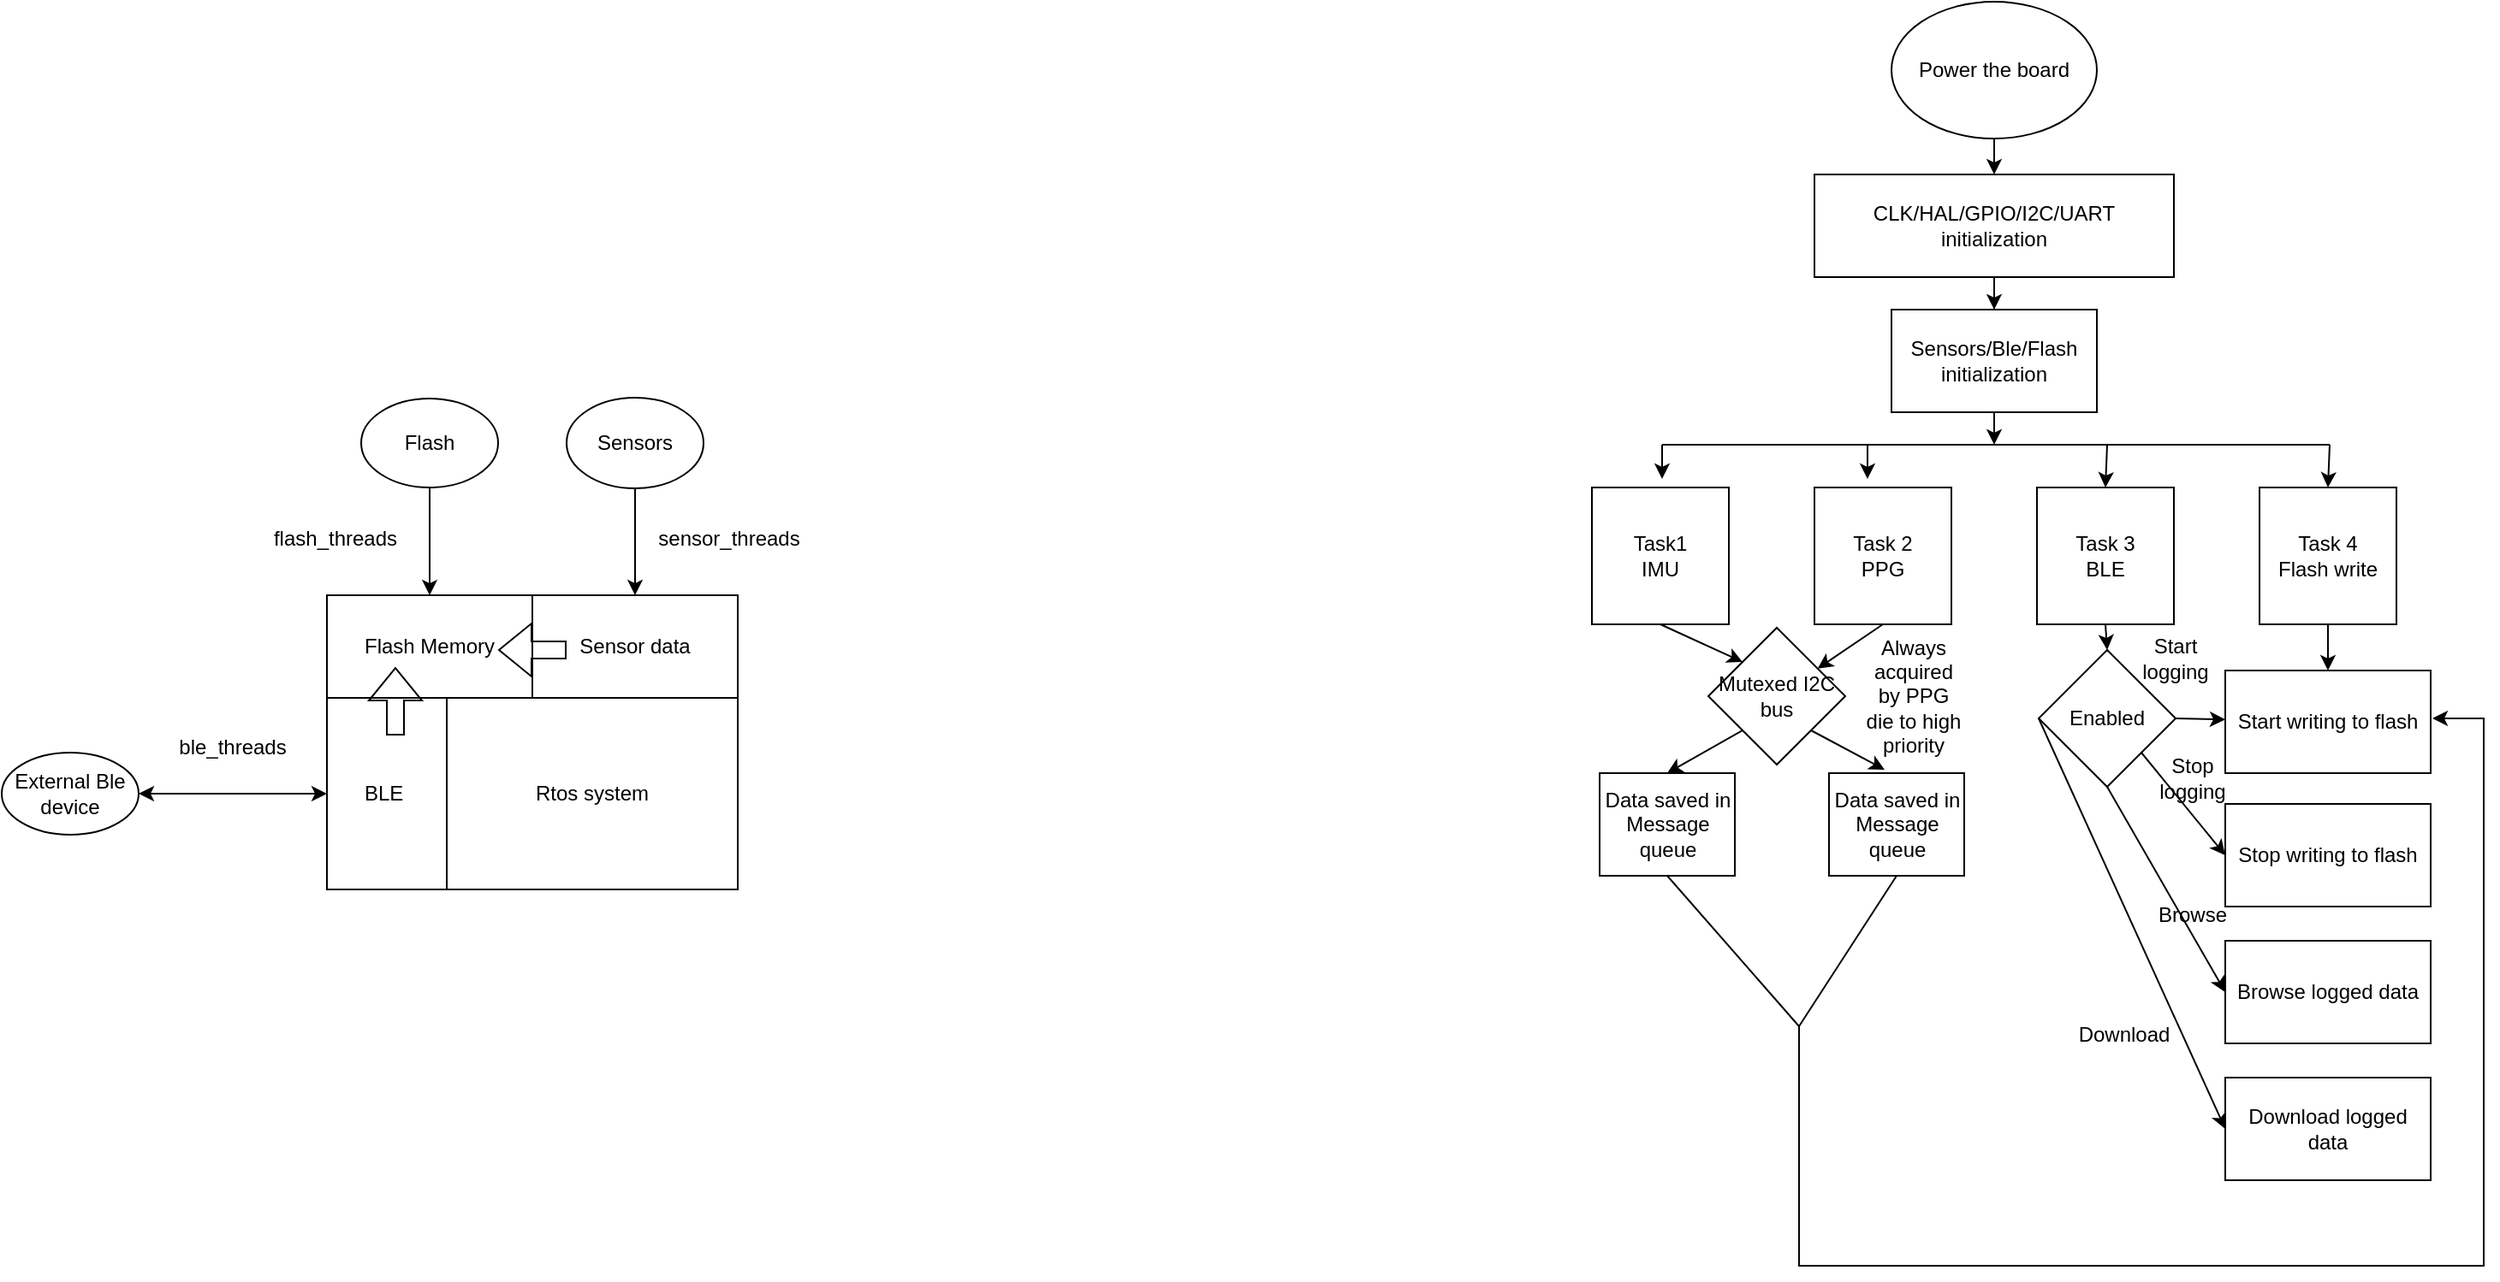 <mxfile version="26.2.12">
  <diagram name="Page-1" id="dNeWNkKy3FxJH5mIuXP9">
    <mxGraphModel dx="1490" dy="394" grid="1" gridSize="10" guides="1" tooltips="1" connect="1" arrows="1" fold="1" page="1" pageScale="1" pageWidth="827" pageHeight="1169" math="0" shadow="0">
      <root>
        <mxCell id="0" />
        <mxCell id="1" parent="0" />
        <mxCell id="t5qiDXFPmvRYO2-I3nqP-1" value="Task1&lt;div&gt;IMU&lt;/div&gt;" style="whiteSpace=wrap;html=1;aspect=fixed;" vertex="1" parent="1">
          <mxGeometry x="239" y="345" width="80" height="80" as="geometry" />
        </mxCell>
        <mxCell id="t5qiDXFPmvRYO2-I3nqP-2" value="Task 2&lt;div&gt;PPG&lt;/div&gt;" style="whiteSpace=wrap;html=1;aspect=fixed;" vertex="1" parent="1">
          <mxGeometry x="369" y="345" width="80" height="80" as="geometry" />
        </mxCell>
        <mxCell id="t5qiDXFPmvRYO2-I3nqP-3" value="Task 3&lt;div&gt;BLE&lt;/div&gt;" style="whiteSpace=wrap;html=1;aspect=fixed;" vertex="1" parent="1">
          <mxGeometry x="499" y="345" width="80" height="80" as="geometry" />
        </mxCell>
        <mxCell id="t5qiDXFPmvRYO2-I3nqP-4" value="Task 4&lt;div&gt;Flash write&lt;/div&gt;" style="whiteSpace=wrap;html=1;aspect=fixed;" vertex="1" parent="1">
          <mxGeometry x="629" y="345" width="80" height="80" as="geometry" />
        </mxCell>
        <mxCell id="t5qiDXFPmvRYO2-I3nqP-5" value="Power the board" style="ellipse;whiteSpace=wrap;html=1;" vertex="1" parent="1">
          <mxGeometry x="414" y="61" width="120" height="80" as="geometry" />
        </mxCell>
        <mxCell id="t5qiDXFPmvRYO2-I3nqP-9" value="" style="edgeStyle=orthogonalEdgeStyle;rounded=0;orthogonalLoop=1;jettySize=auto;html=1;" edge="1" parent="1" source="t5qiDXFPmvRYO2-I3nqP-6" target="t5qiDXFPmvRYO2-I3nqP-8">
          <mxGeometry relative="1" as="geometry" />
        </mxCell>
        <mxCell id="t5qiDXFPmvRYO2-I3nqP-6" value="CLK/HAL/GPIO/I2C/UART&lt;div&gt;initialization&lt;/div&gt;" style="rounded=0;whiteSpace=wrap;html=1;" vertex="1" parent="1">
          <mxGeometry x="369" y="162" width="210" height="60" as="geometry" />
        </mxCell>
        <mxCell id="t5qiDXFPmvRYO2-I3nqP-7" value="" style="endArrow=classic;html=1;rounded=0;exitX=0.5;exitY=1;exitDx=0;exitDy=0;entryX=0.5;entryY=0;entryDx=0;entryDy=0;" edge="1" parent="1" source="t5qiDXFPmvRYO2-I3nqP-5" target="t5qiDXFPmvRYO2-I3nqP-6">
          <mxGeometry width="50" height="50" relative="1" as="geometry">
            <mxPoint x="490" y="220" as="sourcePoint" />
            <mxPoint x="540" y="170" as="targetPoint" />
          </mxGeometry>
        </mxCell>
        <mxCell id="t5qiDXFPmvRYO2-I3nqP-8" value="Sensors/Ble/Flash&lt;div&gt;initialization&lt;/div&gt;" style="whiteSpace=wrap;html=1;rounded=0;" vertex="1" parent="1">
          <mxGeometry x="414" y="241" width="120" height="60" as="geometry" />
        </mxCell>
        <mxCell id="t5qiDXFPmvRYO2-I3nqP-10" value="" style="endArrow=none;html=1;rounded=0;" edge="1" parent="1">
          <mxGeometry width="50" height="50" relative="1" as="geometry">
            <mxPoint x="280" y="320" as="sourcePoint" />
            <mxPoint x="670" y="320" as="targetPoint" />
          </mxGeometry>
        </mxCell>
        <mxCell id="t5qiDXFPmvRYO2-I3nqP-11" value="" style="endArrow=classic;html=1;rounded=0;" edge="1" parent="1">
          <mxGeometry width="50" height="50" relative="1" as="geometry">
            <mxPoint x="280" y="320" as="sourcePoint" />
            <mxPoint x="280" y="340" as="targetPoint" />
          </mxGeometry>
        </mxCell>
        <mxCell id="t5qiDXFPmvRYO2-I3nqP-12" value="" style="endArrow=classic;html=1;rounded=0;" edge="1" parent="1">
          <mxGeometry width="50" height="50" relative="1" as="geometry">
            <mxPoint x="400" y="320" as="sourcePoint" />
            <mxPoint x="400" y="340" as="targetPoint" />
          </mxGeometry>
        </mxCell>
        <mxCell id="t5qiDXFPmvRYO2-I3nqP-13" value="" style="endArrow=classic;html=1;rounded=0;entryX=0.5;entryY=0;entryDx=0;entryDy=0;" edge="1" parent="1" target="t5qiDXFPmvRYO2-I3nqP-3">
          <mxGeometry width="50" height="50" relative="1" as="geometry">
            <mxPoint x="540" y="320" as="sourcePoint" />
            <mxPoint x="560" y="390" as="targetPoint" />
          </mxGeometry>
        </mxCell>
        <mxCell id="t5qiDXFPmvRYO2-I3nqP-14" value="" style="endArrow=classic;html=1;rounded=0;entryX=0.5;entryY=0;entryDx=0;entryDy=0;" edge="1" parent="1" target="t5qiDXFPmvRYO2-I3nqP-4">
          <mxGeometry width="50" height="50" relative="1" as="geometry">
            <mxPoint x="670" y="320" as="sourcePoint" />
            <mxPoint x="570" y="400" as="targetPoint" />
          </mxGeometry>
        </mxCell>
        <mxCell id="t5qiDXFPmvRYO2-I3nqP-15" value="" style="endArrow=classic;html=1;rounded=0;exitX=0.5;exitY=1;exitDx=0;exitDy=0;" edge="1" parent="1" source="t5qiDXFPmvRYO2-I3nqP-8">
          <mxGeometry width="50" height="50" relative="1" as="geometry">
            <mxPoint x="530" y="460" as="sourcePoint" />
            <mxPoint x="474" y="320" as="targetPoint" />
          </mxGeometry>
        </mxCell>
        <mxCell id="t5qiDXFPmvRYO2-I3nqP-16" value="Mutexed I2C bus" style="rhombus;whiteSpace=wrap;html=1;" vertex="1" parent="1">
          <mxGeometry x="307" y="427" width="80" height="80" as="geometry" />
        </mxCell>
        <mxCell id="t5qiDXFPmvRYO2-I3nqP-17" value="" style="endArrow=classic;html=1;rounded=0;exitX=0.5;exitY=1;exitDx=0;exitDy=0;" edge="1" parent="1" source="t5qiDXFPmvRYO2-I3nqP-2" target="t5qiDXFPmvRYO2-I3nqP-16">
          <mxGeometry width="50" height="50" relative="1" as="geometry">
            <mxPoint x="540" y="470" as="sourcePoint" />
            <mxPoint x="590" y="420" as="targetPoint" />
          </mxGeometry>
        </mxCell>
        <mxCell id="t5qiDXFPmvRYO2-I3nqP-18" value="" style="endArrow=classic;html=1;rounded=0;exitX=0.5;exitY=1;exitDx=0;exitDy=0;entryX=0;entryY=0;entryDx=0;entryDy=0;" edge="1" parent="1" source="t5qiDXFPmvRYO2-I3nqP-1" target="t5qiDXFPmvRYO2-I3nqP-16">
          <mxGeometry width="50" height="50" relative="1" as="geometry">
            <mxPoint x="550" y="480" as="sourcePoint" />
            <mxPoint x="600" y="430" as="targetPoint" />
          </mxGeometry>
        </mxCell>
        <mxCell id="t5qiDXFPmvRYO2-I3nqP-19" value="Data saved in Message queue" style="rounded=0;whiteSpace=wrap;html=1;" vertex="1" parent="1">
          <mxGeometry x="243.5" y="512" width="79" height="60" as="geometry" />
        </mxCell>
        <mxCell id="t5qiDXFPmvRYO2-I3nqP-20" value="Data saved in Message queue" style="rounded=0;whiteSpace=wrap;html=1;" vertex="1" parent="1">
          <mxGeometry x="377.5" y="512" width="79" height="60" as="geometry" />
        </mxCell>
        <mxCell id="t5qiDXFPmvRYO2-I3nqP-21" value="" style="endArrow=classic;html=1;rounded=0;exitX=1;exitY=1;exitDx=0;exitDy=0;" edge="1" parent="1" source="t5qiDXFPmvRYO2-I3nqP-16">
          <mxGeometry width="50" height="50" relative="1" as="geometry">
            <mxPoint x="450" y="540" as="sourcePoint" />
            <mxPoint x="410" y="510" as="targetPoint" />
          </mxGeometry>
        </mxCell>
        <mxCell id="t5qiDXFPmvRYO2-I3nqP-23" value="" style="endArrow=classic;html=1;rounded=0;exitX=0;exitY=1;exitDx=0;exitDy=0;entryX=0.5;entryY=0;entryDx=0;entryDy=0;" edge="1" parent="1" source="t5qiDXFPmvRYO2-I3nqP-16" target="t5qiDXFPmvRYO2-I3nqP-19">
          <mxGeometry width="50" height="50" relative="1" as="geometry">
            <mxPoint x="377" y="497" as="sourcePoint" />
            <mxPoint x="420" y="520" as="targetPoint" />
          </mxGeometry>
        </mxCell>
        <mxCell id="t5qiDXFPmvRYO2-I3nqP-24" value="Always acquired by PPG die to high priority" style="text;html=1;align=center;verticalAlign=middle;whiteSpace=wrap;rounded=0;" vertex="1" parent="1">
          <mxGeometry x="396.5" y="452" width="60" height="30" as="geometry" />
        </mxCell>
        <mxCell id="t5qiDXFPmvRYO2-I3nqP-25" value="Enabled" style="rhombus;whiteSpace=wrap;html=1;" vertex="1" parent="1">
          <mxGeometry x="500" y="440" width="80" height="80" as="geometry" />
        </mxCell>
        <mxCell id="t5qiDXFPmvRYO2-I3nqP-26" value="" style="endArrow=classic;html=1;rounded=0;exitX=1;exitY=0.5;exitDx=0;exitDy=0;" edge="1" parent="1" source="t5qiDXFPmvRYO2-I3nqP-25" target="t5qiDXFPmvRYO2-I3nqP-28">
          <mxGeometry width="50" height="50" relative="1" as="geometry">
            <mxPoint x="387" y="507" as="sourcePoint" />
            <mxPoint x="430" y="530" as="targetPoint" />
          </mxGeometry>
        </mxCell>
        <mxCell id="t5qiDXFPmvRYO2-I3nqP-27" value="" style="endArrow=classic;html=1;rounded=0;exitX=0.5;exitY=1;exitDx=0;exitDy=0;entryX=0.5;entryY=0;entryDx=0;entryDy=0;" edge="1" parent="1" source="t5qiDXFPmvRYO2-I3nqP-3" target="t5qiDXFPmvRYO2-I3nqP-25">
          <mxGeometry width="50" height="50" relative="1" as="geometry">
            <mxPoint x="397" y="517" as="sourcePoint" />
            <mxPoint x="440" y="540" as="targetPoint" />
          </mxGeometry>
        </mxCell>
        <mxCell id="t5qiDXFPmvRYO2-I3nqP-28" value="Start writing to flash" style="rounded=0;whiteSpace=wrap;html=1;" vertex="1" parent="1">
          <mxGeometry x="609" y="452" width="120" height="60" as="geometry" />
        </mxCell>
        <mxCell id="t5qiDXFPmvRYO2-I3nqP-29" value="" style="endArrow=classic;html=1;rounded=0;exitX=0.5;exitY=1;exitDx=0;exitDy=0;entryX=0.5;entryY=0;entryDx=0;entryDy=0;" edge="1" parent="1" source="t5qiDXFPmvRYO2-I3nqP-4" target="t5qiDXFPmvRYO2-I3nqP-28">
          <mxGeometry width="50" height="50" relative="1" as="geometry">
            <mxPoint x="407" y="527" as="sourcePoint" />
            <mxPoint x="450" y="550" as="targetPoint" />
          </mxGeometry>
        </mxCell>
        <mxCell id="t5qiDXFPmvRYO2-I3nqP-30" value="Stop writing to flash" style="rounded=0;whiteSpace=wrap;html=1;" vertex="1" parent="1">
          <mxGeometry x="609" y="530" width="120" height="60" as="geometry" />
        </mxCell>
        <mxCell id="t5qiDXFPmvRYO2-I3nqP-31" value="Browse logged data" style="rounded=0;whiteSpace=wrap;html=1;" vertex="1" parent="1">
          <mxGeometry x="609" y="610" width="120" height="60" as="geometry" />
        </mxCell>
        <mxCell id="t5qiDXFPmvRYO2-I3nqP-32" value="Download logged data" style="rounded=0;whiteSpace=wrap;html=1;" vertex="1" parent="1">
          <mxGeometry x="609" y="690" width="120" height="60" as="geometry" />
        </mxCell>
        <mxCell id="t5qiDXFPmvRYO2-I3nqP-33" value="Start logging" style="text;html=1;align=center;verticalAlign=middle;whiteSpace=wrap;rounded=0;" vertex="1" parent="1">
          <mxGeometry x="550" y="430" width="60" height="30" as="geometry" />
        </mxCell>
        <mxCell id="t5qiDXFPmvRYO2-I3nqP-34" value="" style="endArrow=classic;html=1;rounded=0;exitX=1;exitY=1;exitDx=0;exitDy=0;entryX=0;entryY=0.5;entryDx=0;entryDy=0;" edge="1" parent="1" source="t5qiDXFPmvRYO2-I3nqP-25" target="t5qiDXFPmvRYO2-I3nqP-30">
          <mxGeometry width="50" height="50" relative="1" as="geometry">
            <mxPoint x="450" y="620" as="sourcePoint" />
            <mxPoint x="500" y="570" as="targetPoint" />
          </mxGeometry>
        </mxCell>
        <mxCell id="t5qiDXFPmvRYO2-I3nqP-35" value="" style="endArrow=classic;html=1;rounded=0;entryX=0;entryY=0.5;entryDx=0;entryDy=0;exitX=0.5;exitY=1;exitDx=0;exitDy=0;" edge="1" parent="1" source="t5qiDXFPmvRYO2-I3nqP-25" target="t5qiDXFPmvRYO2-I3nqP-31">
          <mxGeometry width="50" height="50" relative="1" as="geometry">
            <mxPoint x="460" y="630" as="sourcePoint" />
            <mxPoint x="510" y="580" as="targetPoint" />
          </mxGeometry>
        </mxCell>
        <mxCell id="t5qiDXFPmvRYO2-I3nqP-36" value="" style="endArrow=classic;html=1;rounded=0;entryX=0;entryY=0.5;entryDx=0;entryDy=0;exitX=0;exitY=0.5;exitDx=0;exitDy=0;" edge="1" parent="1" source="t5qiDXFPmvRYO2-I3nqP-25" target="t5qiDXFPmvRYO2-I3nqP-32">
          <mxGeometry width="50" height="50" relative="1" as="geometry">
            <mxPoint x="470" y="640" as="sourcePoint" />
            <mxPoint x="520" y="590" as="targetPoint" />
          </mxGeometry>
        </mxCell>
        <mxCell id="t5qiDXFPmvRYO2-I3nqP-37" value="Stop logging" style="text;html=1;align=center;verticalAlign=middle;whiteSpace=wrap;rounded=0;" vertex="1" parent="1">
          <mxGeometry x="560" y="500" width="60" height="30" as="geometry" />
        </mxCell>
        <mxCell id="t5qiDXFPmvRYO2-I3nqP-39" value="Browse" style="text;html=1;align=center;verticalAlign=middle;whiteSpace=wrap;rounded=0;" vertex="1" parent="1">
          <mxGeometry x="560" y="580" width="60" height="30" as="geometry" />
        </mxCell>
        <mxCell id="t5qiDXFPmvRYO2-I3nqP-40" value="Download" style="text;html=1;align=center;verticalAlign=middle;whiteSpace=wrap;rounded=0;" vertex="1" parent="1">
          <mxGeometry x="520" y="650" width="60" height="30" as="geometry" />
        </mxCell>
        <mxCell id="t5qiDXFPmvRYO2-I3nqP-43" value="" style="endArrow=none;html=1;rounded=0;exitX=0.5;exitY=1;exitDx=0;exitDy=0;" edge="1" parent="1" source="t5qiDXFPmvRYO2-I3nqP-19">
          <mxGeometry width="50" height="50" relative="1" as="geometry">
            <mxPoint x="510" y="580" as="sourcePoint" />
            <mxPoint x="360" y="660" as="targetPoint" />
          </mxGeometry>
        </mxCell>
        <mxCell id="t5qiDXFPmvRYO2-I3nqP-44" value="" style="endArrow=classic;html=1;rounded=0;" edge="1" parent="1">
          <mxGeometry width="50" height="50" relative="1" as="geometry">
            <mxPoint x="360" y="660" as="sourcePoint" />
            <mxPoint x="730" y="480" as="targetPoint" />
            <Array as="points">
              <mxPoint x="360" y="800" />
              <mxPoint x="760" y="800" />
              <mxPoint x="760" y="480" />
            </Array>
          </mxGeometry>
        </mxCell>
        <mxCell id="t5qiDXFPmvRYO2-I3nqP-45" value="" style="endArrow=none;html=1;rounded=0;exitX=0.5;exitY=1;exitDx=0;exitDy=0;" edge="1" parent="1" source="t5qiDXFPmvRYO2-I3nqP-20">
          <mxGeometry width="50" height="50" relative="1" as="geometry">
            <mxPoint x="490" y="520" as="sourcePoint" />
            <mxPoint x="360" y="660" as="targetPoint" />
          </mxGeometry>
        </mxCell>
        <mxCell id="t5qiDXFPmvRYO2-I3nqP-55" value="" style="edgeStyle=orthogonalEdgeStyle;rounded=0;orthogonalLoop=1;jettySize=auto;html=1;entryX=0.5;entryY=0;entryDx=0;entryDy=0;" edge="1" parent="1" source="t5qiDXFPmvRYO2-I3nqP-49" target="t5qiDXFPmvRYO2-I3nqP-57">
          <mxGeometry relative="1" as="geometry" />
        </mxCell>
        <mxCell id="t5qiDXFPmvRYO2-I3nqP-49" value="Sensors" style="ellipse;whiteSpace=wrap;html=1;" vertex="1" parent="1">
          <mxGeometry x="-360" y="292.5" width="80" height="53" as="geometry" />
        </mxCell>
        <mxCell id="t5qiDXFPmvRYO2-I3nqP-54" value="" style="edgeStyle=orthogonalEdgeStyle;rounded=0;orthogonalLoop=1;jettySize=auto;html=1;entryX=0.5;entryY=0;entryDx=0;entryDy=0;" edge="1" parent="1" source="t5qiDXFPmvRYO2-I3nqP-50" target="t5qiDXFPmvRYO2-I3nqP-56">
          <mxGeometry relative="1" as="geometry" />
        </mxCell>
        <mxCell id="t5qiDXFPmvRYO2-I3nqP-50" value="Flash" style="ellipse;whiteSpace=wrap;html=1;" vertex="1" parent="1">
          <mxGeometry x="-480" y="293" width="80" height="52" as="geometry" />
        </mxCell>
        <mxCell id="t5qiDXFPmvRYO2-I3nqP-51" value="External Ble device" style="ellipse;whiteSpace=wrap;html=1;" vertex="1" parent="1">
          <mxGeometry x="-690" y="500" width="80" height="48" as="geometry" />
        </mxCell>
        <mxCell id="t5qiDXFPmvRYO2-I3nqP-52" value="" style="endArrow=classic;startArrow=classic;html=1;rounded=0;exitX=1;exitY=0.5;exitDx=0;exitDy=0;entryX=0;entryY=0.5;entryDx=0;entryDy=0;" edge="1" parent="1" source="t5qiDXFPmvRYO2-I3nqP-51" target="t5qiDXFPmvRYO2-I3nqP-58">
          <mxGeometry width="50" height="50" relative="1" as="geometry">
            <mxPoint x="-320" y="690" as="sourcePoint" />
            <mxPoint x="-660" y="580" as="targetPoint" />
          </mxGeometry>
        </mxCell>
        <mxCell id="t5qiDXFPmvRYO2-I3nqP-56" value="Flash Memory" style="rounded=0;whiteSpace=wrap;html=1;" vertex="1" parent="1">
          <mxGeometry x="-500" y="408" width="120" height="60" as="geometry" />
        </mxCell>
        <mxCell id="t5qiDXFPmvRYO2-I3nqP-57" value="Sensor data" style="rounded=0;whiteSpace=wrap;html=1;" vertex="1" parent="1">
          <mxGeometry x="-380" y="408" width="120" height="60" as="geometry" />
        </mxCell>
        <mxCell id="t5qiDXFPmvRYO2-I3nqP-58" value="BLE&amp;nbsp;" style="rounded=0;whiteSpace=wrap;html=1;" vertex="1" parent="1">
          <mxGeometry x="-500" y="468" width="70" height="112" as="geometry" />
        </mxCell>
        <mxCell id="t5qiDXFPmvRYO2-I3nqP-60" value="Rtos system" style="rounded=0;whiteSpace=wrap;html=1;" vertex="1" parent="1">
          <mxGeometry x="-430" y="468" width="170" height="112" as="geometry" />
        </mxCell>
        <mxCell id="t5qiDXFPmvRYO2-I3nqP-61" value="sensor_threads" style="text;html=1;align=center;verticalAlign=middle;whiteSpace=wrap;rounded=0;" vertex="1" parent="1">
          <mxGeometry x="-310" y="360" width="90" height="30" as="geometry" />
        </mxCell>
        <mxCell id="t5qiDXFPmvRYO2-I3nqP-63" value="flash_threads" style="text;html=1;align=center;verticalAlign=middle;whiteSpace=wrap;rounded=0;" vertex="1" parent="1">
          <mxGeometry x="-540" y="360" width="90" height="30" as="geometry" />
        </mxCell>
        <mxCell id="t5qiDXFPmvRYO2-I3nqP-64" value="ble_threads" style="text;html=1;align=center;verticalAlign=middle;whiteSpace=wrap;rounded=0;" vertex="1" parent="1">
          <mxGeometry x="-600" y="482" width="90" height="30" as="geometry" />
        </mxCell>
        <mxCell id="t5qiDXFPmvRYO2-I3nqP-66" value="" style="shape=flexArrow;endArrow=classic;html=1;rounded=0;" edge="1" parent="1">
          <mxGeometry width="50" height="50" relative="1" as="geometry">
            <mxPoint x="-360" y="440" as="sourcePoint" />
            <mxPoint x="-400" y="440" as="targetPoint" />
          </mxGeometry>
        </mxCell>
        <mxCell id="t5qiDXFPmvRYO2-I3nqP-67" value="" style="shape=flexArrow;endArrow=classic;html=1;rounded=0;" edge="1" parent="1">
          <mxGeometry width="50" height="50" relative="1" as="geometry">
            <mxPoint x="-460" y="490" as="sourcePoint" />
            <mxPoint x="-460" y="450" as="targetPoint" />
          </mxGeometry>
        </mxCell>
      </root>
    </mxGraphModel>
  </diagram>
</mxfile>
